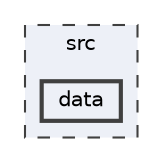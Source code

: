digraph "/home/ale/pacs-project/src/data"
{
 // LATEX_PDF_SIZE
  bgcolor="transparent";
  edge [fontname=Helvetica,fontsize=10,labelfontname=Helvetica,labelfontsize=10];
  node [fontname=Helvetica,fontsize=10,shape=box,height=0.2,width=0.4];
  compound=true
  subgraph clusterdir_68267d1309a1af8e8297ef4c3efbcdba {
    graph [ bgcolor="#edf0f7", pencolor="grey25", label="src", fontname=Helvetica,fontsize=10 style="filled,dashed", URL="dir_68267d1309a1af8e8297ef4c3efbcdba.html",tooltip=""]
  dir_c1be8d27e7f84178e95f152701110b19 [label="data", fillcolor="#edf0f7", color="grey25", style="filled,bold", URL="dir_c1be8d27e7f84178e95f152701110b19.html",tooltip=""];
  }
}
